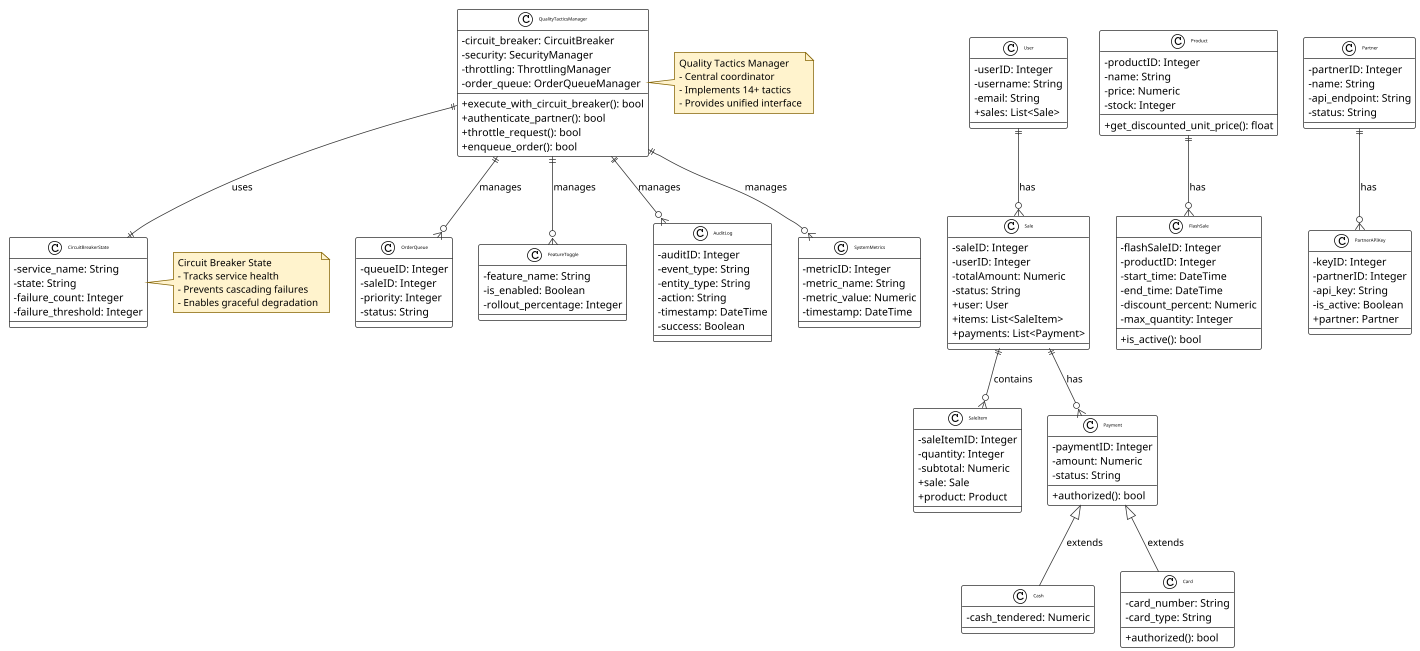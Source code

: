 @startuml Class Diagram - Core Structure

!theme plain
skinparam classAttributeIconSize 0

' Optimized for 4096px limit
skinparam dpi 72
skinparam scale 0.25
skinparam classFontSize 6
skinparam classFontStyle normal
skinparam classBackgroundColor #FFFFFF
skinparam classBorderColor #333333
skinparam classBorderThickness 1
skinparam packageBackgroundColor #F8F9FA
skinparam packageBorderColor #6C757D
skinparam packageBorderThickness 1
skinparam arrowColor #333333
skinparam arrowThickness 1
skinparam noteBackgroundColor #FFF3CD
skinparam noteBorderColor #856404
skinparam noteBorderThickness 1
skinparam maxMessageSize 30

' Core Domain Models
class User {
    - userID: Integer
    - username: String
    - email: String
    + sales: List<Sale>
}

class Product {
    - productID: Integer
    - name: String
    - price: Numeric
    - stock: Integer
    + get_discounted_unit_price(): float
}

class Sale {
    - saleID: Integer
    - userID: Integer
    - totalAmount: Numeric
    - status: String
    + user: User
    + items: List<SaleItem>
    + payments: List<Payment>
}

class SaleItem {
    - saleItemID: Integer
    - quantity: Integer
    - subtotal: Numeric
    + sale: Sale
    + product: Product
}

class Payment {
    - paymentID: Integer
    - amount: Numeric
    - status: String
    + authorized(): bool
}

class Cash {
    - cash_tendered: Numeric
}

class Card {
    - card_number: String
    - card_type: String
    + authorized(): bool
}

' Quality Tactics Manager
class QualityTacticsManager {
    - circuit_breaker: CircuitBreaker
    - security: SecurityManager
    - throttling: ThrottlingManager
    - order_queue: OrderQueueManager
    + execute_with_circuit_breaker(): bool
    + authenticate_partner(): bool
    + throttle_request(): bool
    + enqueue_order(): bool
}

' Key Quality Tactics Models
class CircuitBreakerState {
    - service_name: String
    - state: String
    - failure_count: Integer
    - failure_threshold: Integer
}

class OrderQueue {
    - queueID: Integer
    - saleID: Integer
    - priority: Integer
    - status: String
}

class FeatureToggle {
    - feature_name: String
    - is_enabled: Boolean
    - rollout_percentage: Integer
}

class FlashSale {
    - flashSaleID: Integer
    - productID: Integer
    - start_time: DateTime
    - end_time: DateTime
    - discount_percent: Numeric
    - max_quantity: Integer
    + is_active(): bool
}

class Partner {
    - partnerID: Integer
    - name: String
    - api_endpoint: String
    - status: String
}

class PartnerAPIKey {
    - keyID: Integer
    - partnerID: Integer
    - api_key: String
    - is_active: Boolean
    + partner: Partner
}

class AuditLog {
    - auditID: Integer
    - event_type: String
    - entity_type: String
    - action: String
    - timestamp: DateTime
    - success: Boolean
}

class SystemMetrics {
    - metricID: Integer
    - metric_name: String
    - metric_value: Numeric
    - timestamp: DateTime
}

' Relationships
User ||--o{ Sale : "has"
Sale ||--o{ SaleItem : "contains"
Sale ||--o{ Payment : "has"
Payment <|-- Cash : "extends"
Payment <|-- Card : "extends"

QualityTacticsManager ||--|| CircuitBreakerState : "uses"
QualityTacticsManager ||--o{ OrderQueue : "manages"
QualityTacticsManager ||--o{ FeatureToggle : "manages"

Product ||--o{ FlashSale : "has"
Partner ||--o{ PartnerAPIKey : "has"

QualityTacticsManager ||--o{ AuditLog : "manages"
QualityTacticsManager ||--o{ SystemMetrics : "manages"

note right of QualityTacticsManager
  Quality Tactics Manager
  - Central coordinator
  - Implements 14+ tactics
  - Provides unified interface
end note

note right of CircuitBreakerState
  Circuit Breaker State
  - Tracks service health
  - Prevents cascading failures
  - Enables graceful degradation
end note

@enduml

